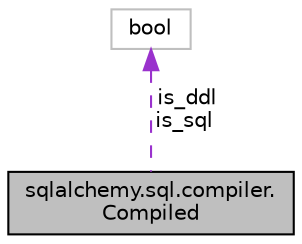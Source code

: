 digraph "sqlalchemy.sql.compiler.Compiled"
{
 // LATEX_PDF_SIZE
  edge [fontname="Helvetica",fontsize="10",labelfontname="Helvetica",labelfontsize="10"];
  node [fontname="Helvetica",fontsize="10",shape=record];
  Node1 [label="sqlalchemy.sql.compiler.\lCompiled",height=0.2,width=0.4,color="black", fillcolor="grey75", style="filled", fontcolor="black",tooltip=" "];
  Node2 -> Node1 [dir="back",color="darkorchid3",fontsize="10",style="dashed",label=" is_ddl\nis_sql" ,fontname="Helvetica"];
  Node2 [label="bool",height=0.2,width=0.4,color="grey75", fillcolor="white", style="filled",tooltip=" "];
}
